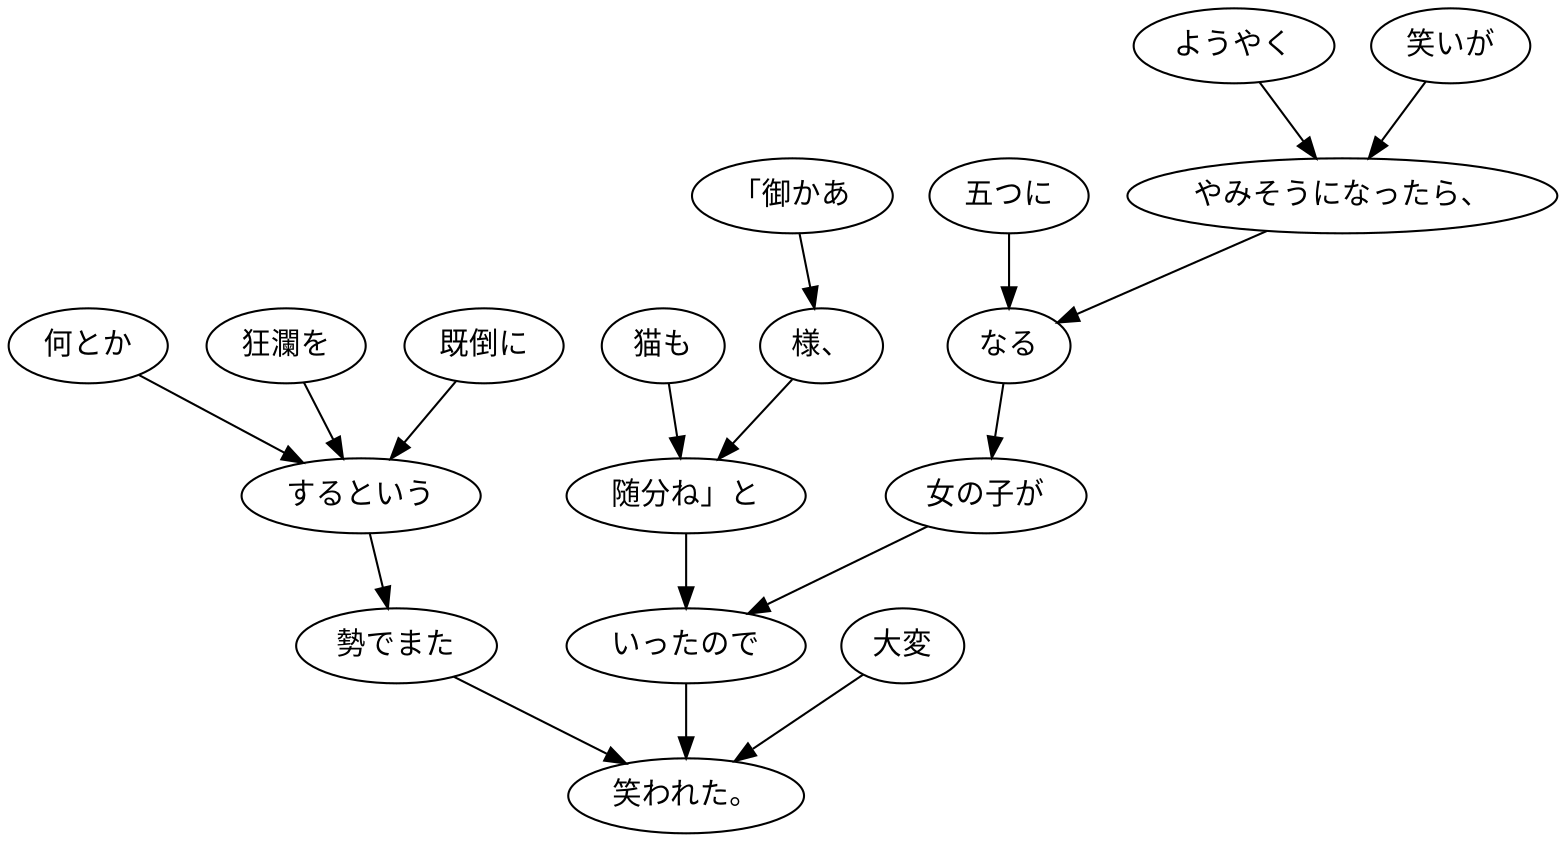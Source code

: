digraph graph636 {
	node0 [label="ようやく"];
	node1 [label="笑いが"];
	node2 [label="やみそうになったら、"];
	node3 [label="五つに"];
	node4 [label="なる"];
	node5 [label="女の子が"];
	node6 [label="「御かあ"];
	node7 [label="様、"];
	node8 [label="猫も"];
	node9 [label="随分ね」と"];
	node10 [label="いったので"];
	node11 [label="狂瀾を"];
	node12 [label="既倒に"];
	node13 [label="何とか"];
	node14 [label="するという"];
	node15 [label="勢でまた"];
	node16 [label="大変"];
	node17 [label="笑われた。"];
	node0 -> node2;
	node1 -> node2;
	node2 -> node4;
	node3 -> node4;
	node4 -> node5;
	node5 -> node10;
	node6 -> node7;
	node7 -> node9;
	node8 -> node9;
	node9 -> node10;
	node10 -> node17;
	node11 -> node14;
	node12 -> node14;
	node13 -> node14;
	node14 -> node15;
	node15 -> node17;
	node16 -> node17;
}

